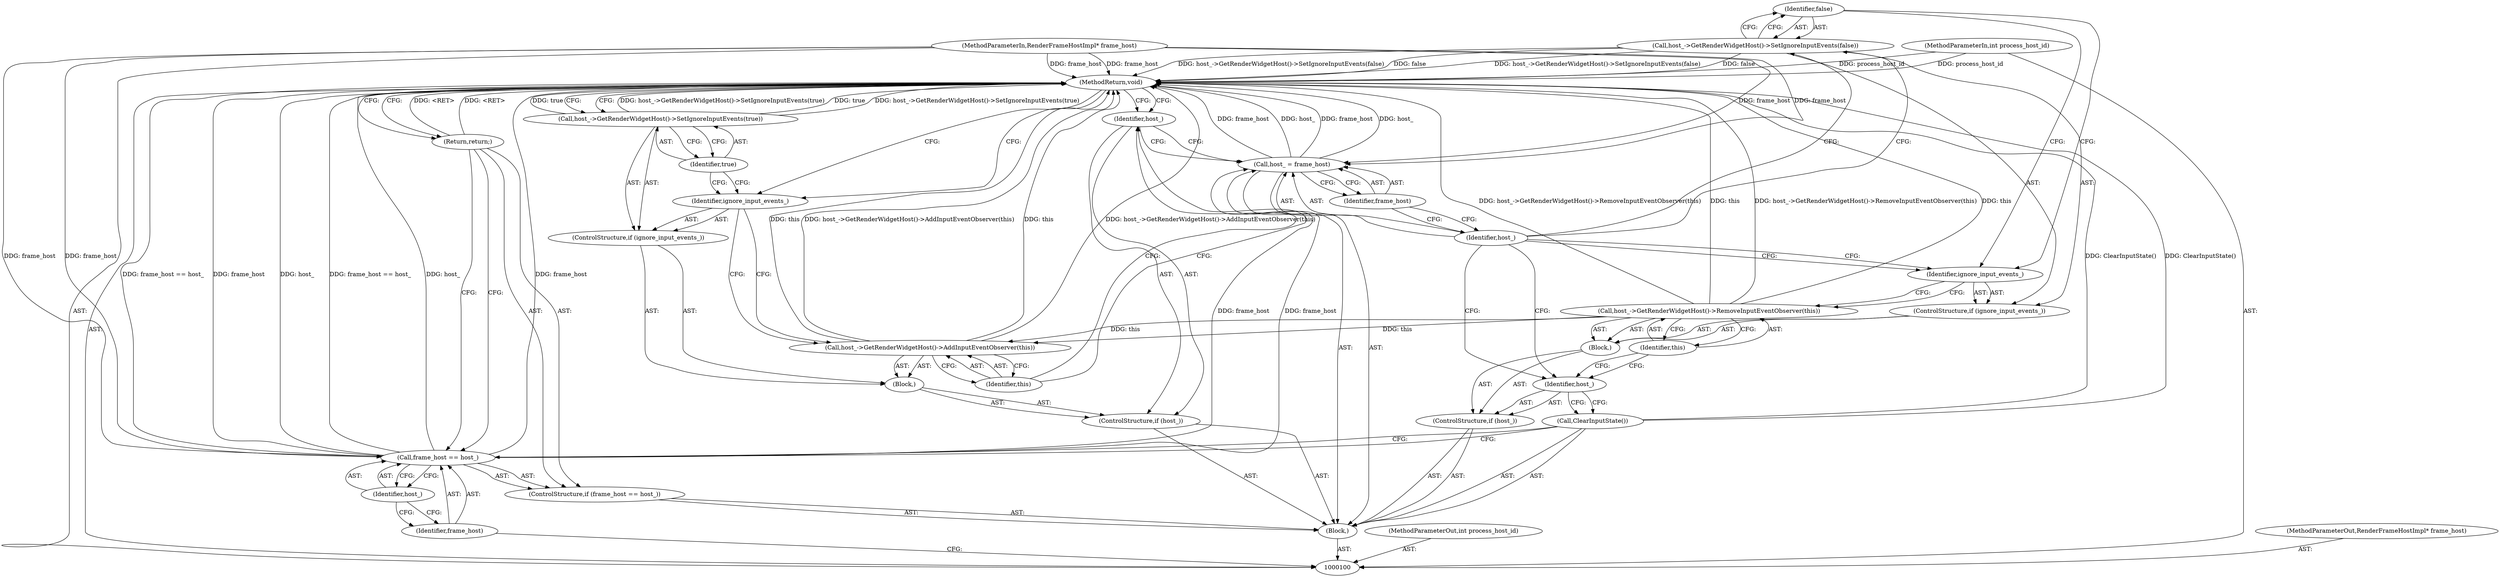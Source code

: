 digraph "0_Chrome_3c8e4852477d5b1e2da877808c998dc57db9460f_6" {
"1000118" [label="(Identifier,false)"];
"1000117" [label="(Call,host_->GetRenderWidgetHost()->SetIgnoreInputEvents(false))"];
"1000121" [label="(Identifier,frame_host)"];
"1000119" [label="(Call,host_ = frame_host)"];
"1000120" [label="(Identifier,host_)"];
"1000124" [label="(Block,)"];
"1000122" [label="(ControlStructure,if (host_))"];
"1000123" [label="(Identifier,host_)"];
"1000125" [label="(Call,host_->GetRenderWidgetHost()->AddInputEventObserver(this))"];
"1000126" [label="(Identifier,this)"];
"1000127" [label="(ControlStructure,if (ignore_input_events_))"];
"1000128" [label="(Identifier,ignore_input_events_)"];
"1000130" [label="(Identifier,true)"];
"1000129" [label="(Call,host_->GetRenderWidgetHost()->SetIgnoreInputEvents(true))"];
"1000131" [label="(MethodReturn,void)"];
"1000101" [label="(MethodParameterIn,int process_host_id)"];
"1000162" [label="(MethodParameterOut,int process_host_id)"];
"1000102" [label="(MethodParameterIn,RenderFrameHostImpl* frame_host)"];
"1000163" [label="(MethodParameterOut,RenderFrameHostImpl* frame_host)"];
"1000103" [label="(Block,)"];
"1000107" [label="(Identifier,host_)"];
"1000104" [label="(ControlStructure,if (frame_host == host_))"];
"1000105" [label="(Call,frame_host == host_)"];
"1000106" [label="(Identifier,frame_host)"];
"1000108" [label="(Return,return;)"];
"1000109" [label="(Call,ClearInputState())"];
"1000112" [label="(Block,)"];
"1000110" [label="(ControlStructure,if (host_))"];
"1000111" [label="(Identifier,host_)"];
"1000113" [label="(Call,host_->GetRenderWidgetHost()->RemoveInputEventObserver(this))"];
"1000114" [label="(Identifier,this)"];
"1000115" [label="(ControlStructure,if (ignore_input_events_))"];
"1000116" [label="(Identifier,ignore_input_events_)"];
"1000118" -> "1000117"  [label="AST: "];
"1000118" -> "1000116"  [label="CFG: "];
"1000117" -> "1000118"  [label="CFG: "];
"1000117" -> "1000115"  [label="AST: "];
"1000117" -> "1000118"  [label="CFG: "];
"1000118" -> "1000117"  [label="AST: "];
"1000120" -> "1000117"  [label="CFG: "];
"1000117" -> "1000131"  [label="DDG: host_->GetRenderWidgetHost()->SetIgnoreInputEvents(false)"];
"1000117" -> "1000131"  [label="DDG: false"];
"1000121" -> "1000119"  [label="AST: "];
"1000121" -> "1000120"  [label="CFG: "];
"1000119" -> "1000121"  [label="CFG: "];
"1000119" -> "1000103"  [label="AST: "];
"1000119" -> "1000121"  [label="CFG: "];
"1000120" -> "1000119"  [label="AST: "];
"1000121" -> "1000119"  [label="AST: "];
"1000123" -> "1000119"  [label="CFG: "];
"1000119" -> "1000131"  [label="DDG: frame_host"];
"1000119" -> "1000131"  [label="DDG: host_"];
"1000105" -> "1000119"  [label="DDG: frame_host"];
"1000102" -> "1000119"  [label="DDG: frame_host"];
"1000120" -> "1000119"  [label="AST: "];
"1000120" -> "1000117"  [label="CFG: "];
"1000120" -> "1000116"  [label="CFG: "];
"1000120" -> "1000111"  [label="CFG: "];
"1000121" -> "1000120"  [label="CFG: "];
"1000124" -> "1000122"  [label="AST: "];
"1000125" -> "1000124"  [label="AST: "];
"1000127" -> "1000124"  [label="AST: "];
"1000122" -> "1000103"  [label="AST: "];
"1000123" -> "1000122"  [label="AST: "];
"1000124" -> "1000122"  [label="AST: "];
"1000123" -> "1000122"  [label="AST: "];
"1000123" -> "1000119"  [label="CFG: "];
"1000126" -> "1000123"  [label="CFG: "];
"1000131" -> "1000123"  [label="CFG: "];
"1000125" -> "1000124"  [label="AST: "];
"1000125" -> "1000126"  [label="CFG: "];
"1000126" -> "1000125"  [label="AST: "];
"1000128" -> "1000125"  [label="CFG: "];
"1000125" -> "1000131"  [label="DDG: host_->GetRenderWidgetHost()->AddInputEventObserver(this)"];
"1000125" -> "1000131"  [label="DDG: this"];
"1000113" -> "1000125"  [label="DDG: this"];
"1000126" -> "1000125"  [label="AST: "];
"1000126" -> "1000123"  [label="CFG: "];
"1000125" -> "1000126"  [label="CFG: "];
"1000127" -> "1000124"  [label="AST: "];
"1000128" -> "1000127"  [label="AST: "];
"1000129" -> "1000127"  [label="AST: "];
"1000128" -> "1000127"  [label="AST: "];
"1000128" -> "1000125"  [label="CFG: "];
"1000130" -> "1000128"  [label="CFG: "];
"1000131" -> "1000128"  [label="CFG: "];
"1000130" -> "1000129"  [label="AST: "];
"1000130" -> "1000128"  [label="CFG: "];
"1000129" -> "1000130"  [label="CFG: "];
"1000129" -> "1000127"  [label="AST: "];
"1000129" -> "1000130"  [label="CFG: "];
"1000130" -> "1000129"  [label="AST: "];
"1000131" -> "1000129"  [label="CFG: "];
"1000129" -> "1000131"  [label="DDG: host_->GetRenderWidgetHost()->SetIgnoreInputEvents(true)"];
"1000129" -> "1000131"  [label="DDG: true"];
"1000131" -> "1000100"  [label="AST: "];
"1000131" -> "1000108"  [label="CFG: "];
"1000131" -> "1000129"  [label="CFG: "];
"1000131" -> "1000128"  [label="CFG: "];
"1000131" -> "1000123"  [label="CFG: "];
"1000108" -> "1000131"  [label="DDG: <RET>"];
"1000117" -> "1000131"  [label="DDG: host_->GetRenderWidgetHost()->SetIgnoreInputEvents(false)"];
"1000117" -> "1000131"  [label="DDG: false"];
"1000125" -> "1000131"  [label="DDG: host_->GetRenderWidgetHost()->AddInputEventObserver(this)"];
"1000125" -> "1000131"  [label="DDG: this"];
"1000105" -> "1000131"  [label="DDG: host_"];
"1000105" -> "1000131"  [label="DDG: frame_host == host_"];
"1000105" -> "1000131"  [label="DDG: frame_host"];
"1000113" -> "1000131"  [label="DDG: this"];
"1000113" -> "1000131"  [label="DDG: host_->GetRenderWidgetHost()->RemoveInputEventObserver(this)"];
"1000129" -> "1000131"  [label="DDG: host_->GetRenderWidgetHost()->SetIgnoreInputEvents(true)"];
"1000129" -> "1000131"  [label="DDG: true"];
"1000119" -> "1000131"  [label="DDG: frame_host"];
"1000119" -> "1000131"  [label="DDG: host_"];
"1000102" -> "1000131"  [label="DDG: frame_host"];
"1000101" -> "1000131"  [label="DDG: process_host_id"];
"1000109" -> "1000131"  [label="DDG: ClearInputState()"];
"1000101" -> "1000100"  [label="AST: "];
"1000101" -> "1000131"  [label="DDG: process_host_id"];
"1000162" -> "1000100"  [label="AST: "];
"1000102" -> "1000100"  [label="AST: "];
"1000102" -> "1000131"  [label="DDG: frame_host"];
"1000102" -> "1000105"  [label="DDG: frame_host"];
"1000102" -> "1000119"  [label="DDG: frame_host"];
"1000163" -> "1000100"  [label="AST: "];
"1000103" -> "1000100"  [label="AST: "];
"1000104" -> "1000103"  [label="AST: "];
"1000109" -> "1000103"  [label="AST: "];
"1000110" -> "1000103"  [label="AST: "];
"1000119" -> "1000103"  [label="AST: "];
"1000122" -> "1000103"  [label="AST: "];
"1000107" -> "1000105"  [label="AST: "];
"1000107" -> "1000106"  [label="CFG: "];
"1000105" -> "1000107"  [label="CFG: "];
"1000104" -> "1000103"  [label="AST: "];
"1000105" -> "1000104"  [label="AST: "];
"1000108" -> "1000104"  [label="AST: "];
"1000105" -> "1000104"  [label="AST: "];
"1000105" -> "1000107"  [label="CFG: "];
"1000106" -> "1000105"  [label="AST: "];
"1000107" -> "1000105"  [label="AST: "];
"1000108" -> "1000105"  [label="CFG: "];
"1000109" -> "1000105"  [label="CFG: "];
"1000105" -> "1000131"  [label="DDG: host_"];
"1000105" -> "1000131"  [label="DDG: frame_host == host_"];
"1000105" -> "1000131"  [label="DDG: frame_host"];
"1000102" -> "1000105"  [label="DDG: frame_host"];
"1000105" -> "1000119"  [label="DDG: frame_host"];
"1000106" -> "1000105"  [label="AST: "];
"1000106" -> "1000100"  [label="CFG: "];
"1000107" -> "1000106"  [label="CFG: "];
"1000108" -> "1000104"  [label="AST: "];
"1000108" -> "1000105"  [label="CFG: "];
"1000131" -> "1000108"  [label="CFG: "];
"1000108" -> "1000131"  [label="DDG: <RET>"];
"1000109" -> "1000103"  [label="AST: "];
"1000109" -> "1000105"  [label="CFG: "];
"1000111" -> "1000109"  [label="CFG: "];
"1000109" -> "1000131"  [label="DDG: ClearInputState()"];
"1000112" -> "1000110"  [label="AST: "];
"1000113" -> "1000112"  [label="AST: "];
"1000115" -> "1000112"  [label="AST: "];
"1000110" -> "1000103"  [label="AST: "];
"1000111" -> "1000110"  [label="AST: "];
"1000112" -> "1000110"  [label="AST: "];
"1000111" -> "1000110"  [label="AST: "];
"1000111" -> "1000109"  [label="CFG: "];
"1000114" -> "1000111"  [label="CFG: "];
"1000120" -> "1000111"  [label="CFG: "];
"1000113" -> "1000112"  [label="AST: "];
"1000113" -> "1000114"  [label="CFG: "];
"1000114" -> "1000113"  [label="AST: "];
"1000116" -> "1000113"  [label="CFG: "];
"1000113" -> "1000131"  [label="DDG: this"];
"1000113" -> "1000131"  [label="DDG: host_->GetRenderWidgetHost()->RemoveInputEventObserver(this)"];
"1000113" -> "1000125"  [label="DDG: this"];
"1000114" -> "1000113"  [label="AST: "];
"1000114" -> "1000111"  [label="CFG: "];
"1000113" -> "1000114"  [label="CFG: "];
"1000115" -> "1000112"  [label="AST: "];
"1000116" -> "1000115"  [label="AST: "];
"1000117" -> "1000115"  [label="AST: "];
"1000116" -> "1000115"  [label="AST: "];
"1000116" -> "1000113"  [label="CFG: "];
"1000118" -> "1000116"  [label="CFG: "];
"1000120" -> "1000116"  [label="CFG: "];
}
